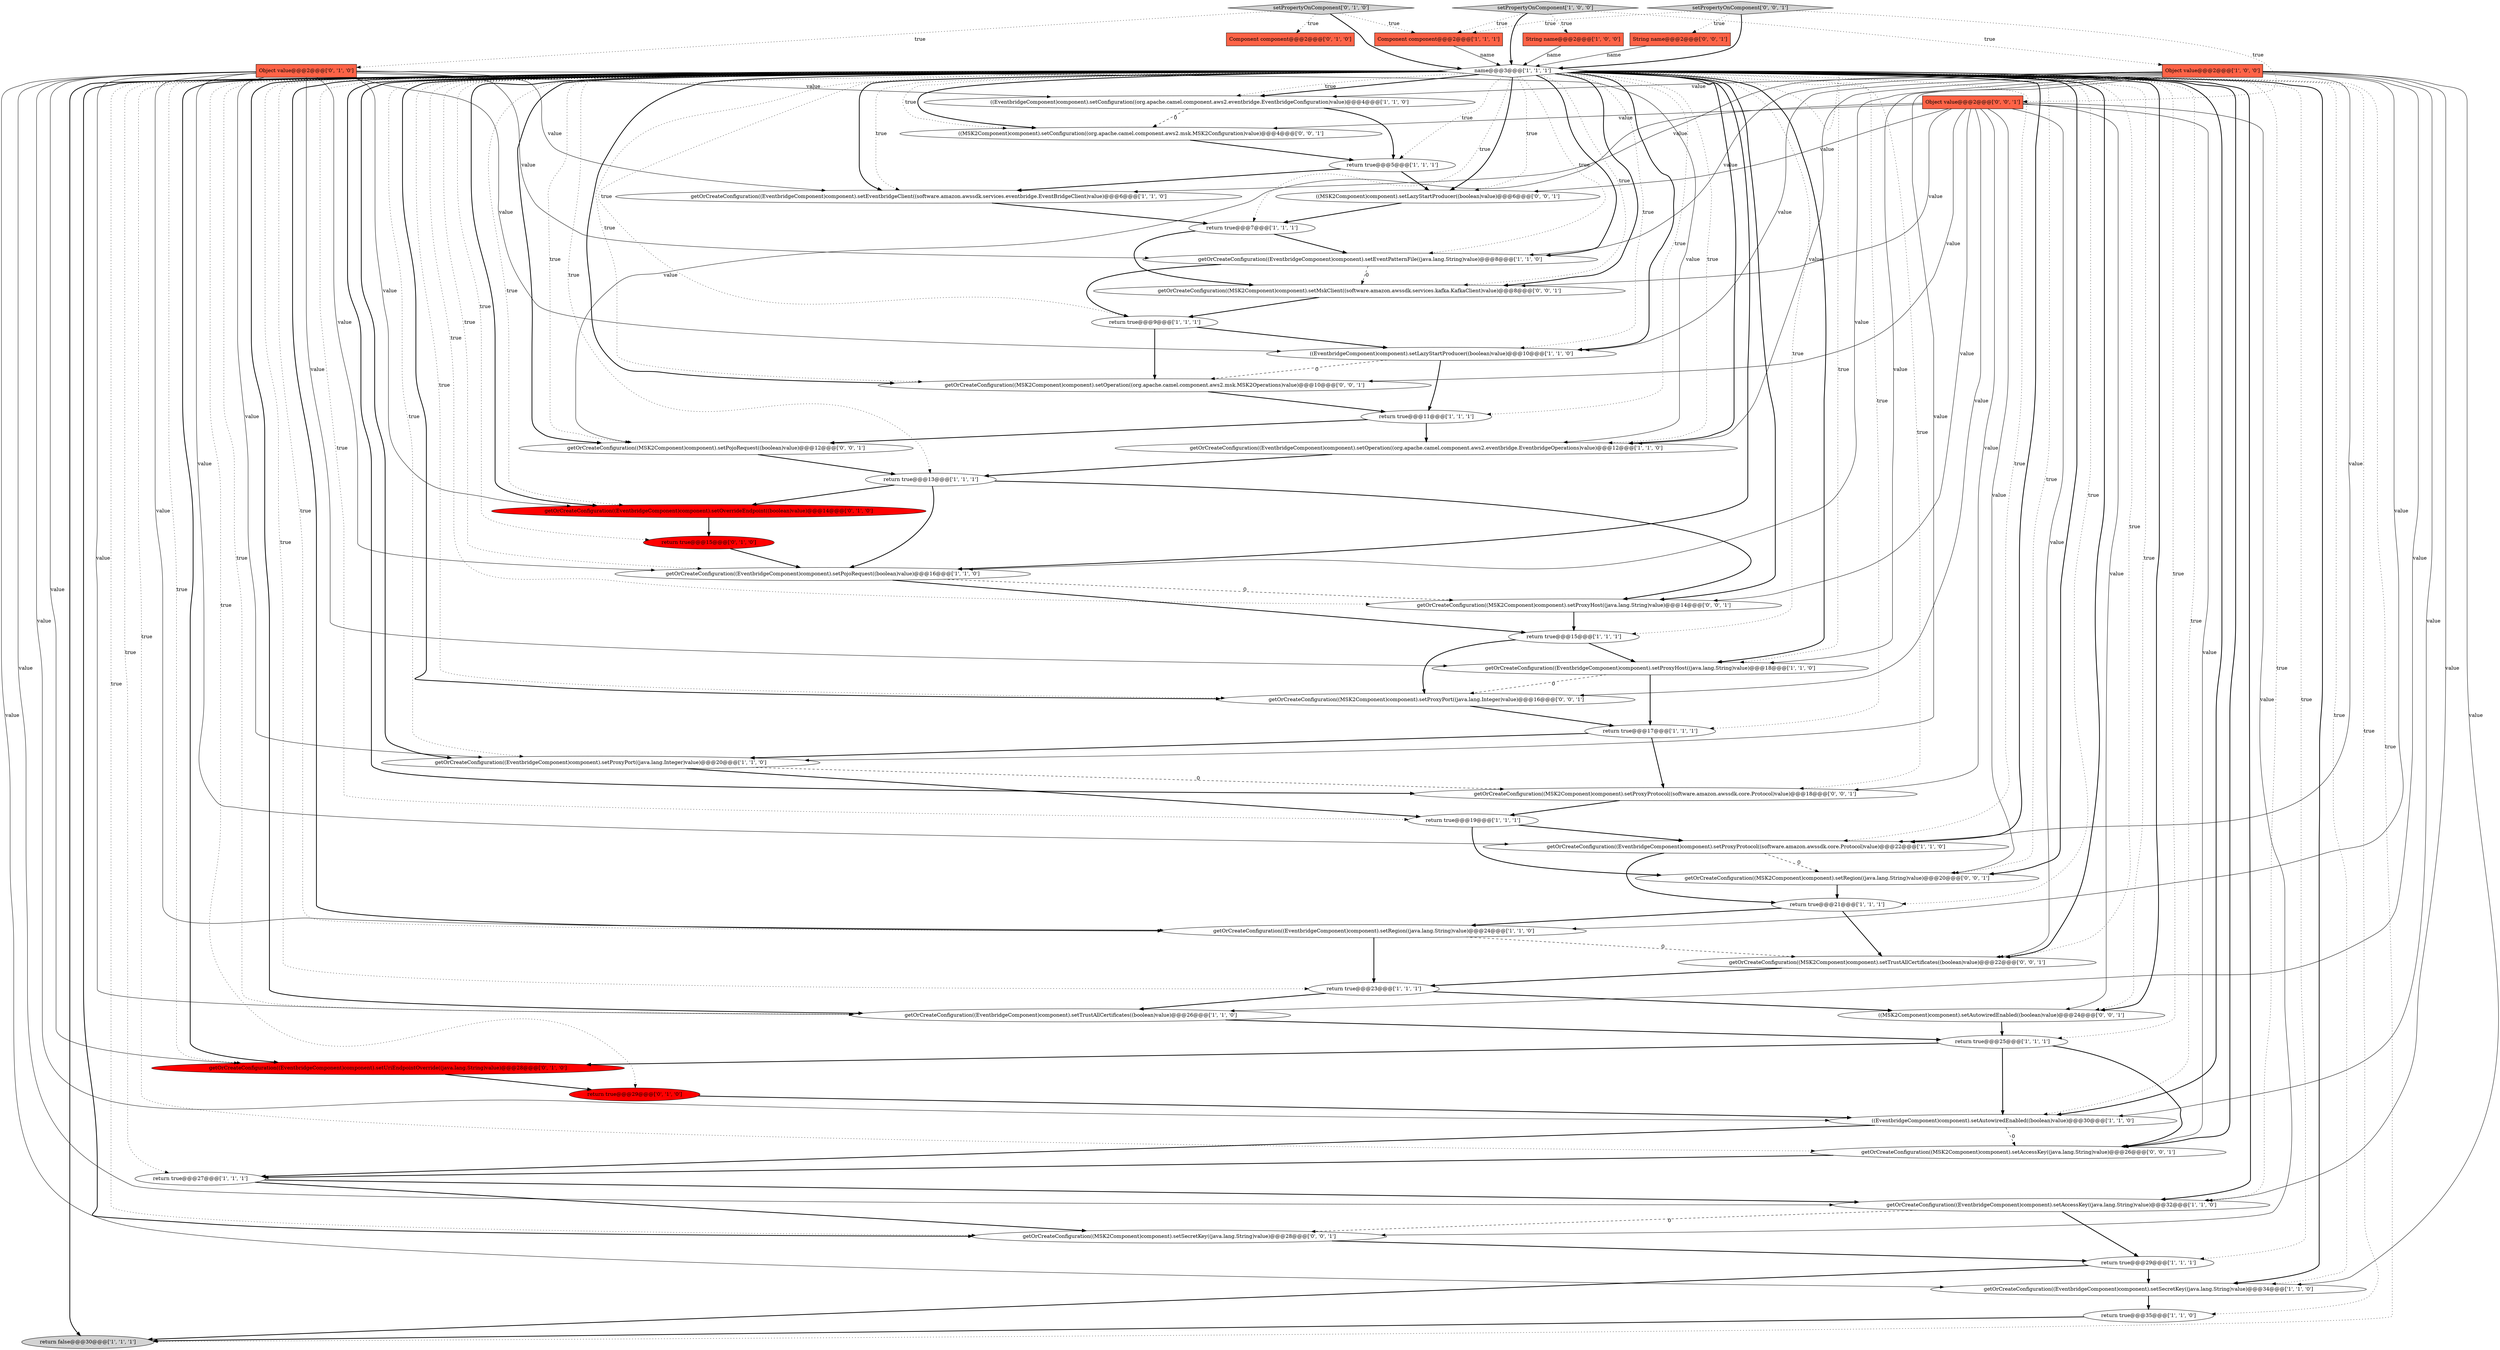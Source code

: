digraph {
7 [style = filled, label = "getOrCreateConfiguration((EventbridgeComponent)component).setEventPatternFile((java.lang.String)value)@@@8@@@['1', '1', '0']", fillcolor = white, shape = ellipse image = "AAA0AAABBB1BBB"];
4 [style = filled, label = "return true@@@13@@@['1', '1', '1']", fillcolor = white, shape = ellipse image = "AAA0AAABBB1BBB"];
10 [style = filled, label = "getOrCreateConfiguration((EventbridgeComponent)component).setEventbridgeClient((software.amazon.awssdk.services.eventbridge.EventBridgeClient)value)@@@6@@@['1', '1', '0']", fillcolor = white, shape = ellipse image = "AAA0AAABBB1BBB"];
13 [style = filled, label = "((EventbridgeComponent)component).setAutowiredEnabled((boolean)value)@@@30@@@['1', '1', '0']", fillcolor = white, shape = ellipse image = "AAA0AAABBB1BBB"];
45 [style = filled, label = "getOrCreateConfiguration((MSK2Component)component).setAccessKey((java.lang.String)value)@@@26@@@['0', '0', '1']", fillcolor = white, shape = ellipse image = "AAA0AAABBB3BBB"];
9 [style = filled, label = "name@@@3@@@['1', '1', '1']", fillcolor = white, shape = diamond image = "AAA0AAABBB1BBB"];
43 [style = filled, label = "getOrCreateConfiguration((MSK2Component)component).setProxyProtocol((software.amazon.awssdk.core.Protocol)value)@@@18@@@['0', '0', '1']", fillcolor = white, shape = ellipse image = "AAA0AAABBB3BBB"];
52 [style = filled, label = "((MSK2Component)component).setAutowiredEnabled((boolean)value)@@@24@@@['0', '0', '1']", fillcolor = white, shape = ellipse image = "AAA0AAABBB3BBB"];
28 [style = filled, label = "Component component@@@2@@@['1', '1', '1']", fillcolor = tomato, shape = box image = "AAA0AAABBB1BBB"];
49 [style = filled, label = "getOrCreateConfiguration((MSK2Component)component).setOperation((org.apache.camel.component.aws2.msk.MSK2Operations)value)@@@10@@@['0', '0', '1']", fillcolor = white, shape = ellipse image = "AAA0AAABBB3BBB"];
38 [style = filled, label = "Component component@@@2@@@['0', '1', '0']", fillcolor = tomato, shape = box image = "AAA0AAABBB2BBB"];
29 [style = filled, label = "return true@@@9@@@['1', '1', '1']", fillcolor = white, shape = ellipse image = "AAA0AAABBB1BBB"];
53 [style = filled, label = "((MSK2Component)component).setConfiguration((org.apache.camel.component.aws2.msk.MSK2Configuration)value)@@@4@@@['0', '0', '1']", fillcolor = white, shape = ellipse image = "AAA0AAABBB3BBB"];
31 [style = filled, label = "getOrCreateConfiguration((EventbridgeComponent)component).setAccessKey((java.lang.String)value)@@@32@@@['1', '1', '0']", fillcolor = white, shape = ellipse image = "AAA0AAABBB1BBB"];
22 [style = filled, label = "((EventbridgeComponent)component).setConfiguration((org.apache.camel.component.aws2.eventbridge.EventbridgeConfiguration)value)@@@4@@@['1', '1', '0']", fillcolor = white, shape = ellipse image = "AAA0AAABBB1BBB"];
40 [style = filled, label = "return true@@@15@@@['0', '1', '0']", fillcolor = red, shape = ellipse image = "AAA1AAABBB2BBB"];
46 [style = filled, label = "getOrCreateConfiguration((MSK2Component)component).setTrustAllCertificates((boolean)value)@@@22@@@['0', '0', '1']", fillcolor = white, shape = ellipse image = "AAA0AAABBB3BBB"];
47 [style = filled, label = "getOrCreateConfiguration((MSK2Component)component).setRegion((java.lang.String)value)@@@20@@@['0', '0', '1']", fillcolor = white, shape = ellipse image = "AAA0AAABBB3BBB"];
17 [style = filled, label = "getOrCreateConfiguration((EventbridgeComponent)component).setPojoRequest((boolean)value)@@@16@@@['1', '1', '0']", fillcolor = white, shape = ellipse image = "AAA0AAABBB1BBB"];
55 [style = filled, label = "getOrCreateConfiguration((MSK2Component)component).setSecretKey((java.lang.String)value)@@@28@@@['0', '0', '1']", fillcolor = white, shape = ellipse image = "AAA0AAABBB3BBB"];
11 [style = filled, label = "return true@@@27@@@['1', '1', '1']", fillcolor = white, shape = ellipse image = "AAA0AAABBB1BBB"];
25 [style = filled, label = "getOrCreateConfiguration((EventbridgeComponent)component).setSecretKey((java.lang.String)value)@@@34@@@['1', '1', '0']", fillcolor = white, shape = ellipse image = "AAA0AAABBB1BBB"];
48 [style = filled, label = "getOrCreateConfiguration((MSK2Component)component).setMskClient((software.amazon.awssdk.services.kafka.KafkaClient)value)@@@8@@@['0', '0', '1']", fillcolor = white, shape = ellipse image = "AAA0AAABBB3BBB"];
20 [style = filled, label = "return true@@@29@@@['1', '1', '1']", fillcolor = white, shape = ellipse image = "AAA0AAABBB1BBB"];
33 [style = filled, label = "getOrCreateConfiguration((EventbridgeComponent)component).setTrustAllCertificates((boolean)value)@@@26@@@['1', '1', '0']", fillcolor = white, shape = ellipse image = "AAA0AAABBB1BBB"];
42 [style = filled, label = "getOrCreateConfiguration((MSK2Component)component).setProxyPort((java.lang.Integer)value)@@@16@@@['0', '0', '1']", fillcolor = white, shape = ellipse image = "AAA0AAABBB3BBB"];
34 [style = filled, label = "setPropertyOnComponent['0', '1', '0']", fillcolor = lightgray, shape = diamond image = "AAA0AAABBB2BBB"];
15 [style = filled, label = "Object value@@@2@@@['1', '0', '0']", fillcolor = tomato, shape = box image = "AAA0AAABBB1BBB"];
16 [style = filled, label = "return false@@@30@@@['1', '1', '1']", fillcolor = lightgray, shape = ellipse image = "AAA0AAABBB1BBB"];
54 [style = filled, label = "((MSK2Component)component).setLazyStartProducer((boolean)value)@@@6@@@['0', '0', '1']", fillcolor = white, shape = ellipse image = "AAA0AAABBB3BBB"];
14 [style = filled, label = "getOrCreateConfiguration((EventbridgeComponent)component).setProxyPort((java.lang.Integer)value)@@@20@@@['1', '1', '0']", fillcolor = white, shape = ellipse image = "AAA0AAABBB1BBB"];
1 [style = filled, label = "getOrCreateConfiguration((EventbridgeComponent)component).setProxyProtocol((software.amazon.awssdk.core.Protocol)value)@@@22@@@['1', '1', '0']", fillcolor = white, shape = ellipse image = "AAA0AAABBB1BBB"];
26 [style = filled, label = "return true@@@35@@@['1', '1', '0']", fillcolor = white, shape = ellipse image = "AAA0AAABBB1BBB"];
50 [style = filled, label = "Object value@@@2@@@['0', '0', '1']", fillcolor = tomato, shape = box image = "AAA0AAABBB3BBB"];
19 [style = filled, label = "return true@@@23@@@['1', '1', '1']", fillcolor = white, shape = ellipse image = "AAA0AAABBB1BBB"];
51 [style = filled, label = "setPropertyOnComponent['0', '0', '1']", fillcolor = lightgray, shape = diamond image = "AAA0AAABBB3BBB"];
0 [style = filled, label = "setPropertyOnComponent['1', '0', '0']", fillcolor = lightgray, shape = diamond image = "AAA0AAABBB1BBB"];
24 [style = filled, label = "((EventbridgeComponent)component).setLazyStartProducer((boolean)value)@@@10@@@['1', '1', '0']", fillcolor = white, shape = ellipse image = "AAA0AAABBB1BBB"];
37 [style = filled, label = "getOrCreateConfiguration((EventbridgeComponent)component).setOverrideEndpoint((boolean)value)@@@14@@@['0', '1', '0']", fillcolor = red, shape = ellipse image = "AAA1AAABBB2BBB"];
56 [style = filled, label = "String name@@@2@@@['0', '0', '1']", fillcolor = tomato, shape = box image = "AAA0AAABBB3BBB"];
27 [style = filled, label = "String name@@@2@@@['1', '0', '0']", fillcolor = tomato, shape = box image = "AAA0AAABBB1BBB"];
36 [style = filled, label = "Object value@@@2@@@['0', '1', '0']", fillcolor = tomato, shape = box image = "AAA0AAABBB2BBB"];
12 [style = filled, label = "return true@@@15@@@['1', '1', '1']", fillcolor = white, shape = ellipse image = "AAA0AAABBB1BBB"];
5 [style = filled, label = "return true@@@19@@@['1', '1', '1']", fillcolor = white, shape = ellipse image = "AAA0AAABBB1BBB"];
39 [style = filled, label = "return true@@@29@@@['0', '1', '0']", fillcolor = red, shape = ellipse image = "AAA1AAABBB2BBB"];
23 [style = filled, label = "return true@@@5@@@['1', '1', '1']", fillcolor = white, shape = ellipse image = "AAA0AAABBB1BBB"];
18 [style = filled, label = "getOrCreateConfiguration((EventbridgeComponent)component).setOperation((org.apache.camel.component.aws2.eventbridge.EventbridgeOperations)value)@@@12@@@['1', '1', '0']", fillcolor = white, shape = ellipse image = "AAA0AAABBB1BBB"];
3 [style = filled, label = "getOrCreateConfiguration((EventbridgeComponent)component).setRegion((java.lang.String)value)@@@24@@@['1', '1', '0']", fillcolor = white, shape = ellipse image = "AAA0AAABBB1BBB"];
2 [style = filled, label = "return true@@@11@@@['1', '1', '1']", fillcolor = white, shape = ellipse image = "AAA0AAABBB1BBB"];
8 [style = filled, label = "getOrCreateConfiguration((EventbridgeComponent)component).setProxyHost((java.lang.String)value)@@@18@@@['1', '1', '0']", fillcolor = white, shape = ellipse image = "AAA0AAABBB1BBB"];
41 [style = filled, label = "getOrCreateConfiguration((MSK2Component)component).setProxyHost((java.lang.String)value)@@@14@@@['0', '0', '1']", fillcolor = white, shape = ellipse image = "AAA0AAABBB3BBB"];
6 [style = filled, label = "return true@@@21@@@['1', '1', '1']", fillcolor = white, shape = ellipse image = "AAA0AAABBB1BBB"];
30 [style = filled, label = "return true@@@17@@@['1', '1', '1']", fillcolor = white, shape = ellipse image = "AAA0AAABBB1BBB"];
32 [style = filled, label = "return true@@@7@@@['1', '1', '1']", fillcolor = white, shape = ellipse image = "AAA0AAABBB1BBB"];
44 [style = filled, label = "getOrCreateConfiguration((MSK2Component)component).setPojoRequest((boolean)value)@@@12@@@['0', '0', '1']", fillcolor = white, shape = ellipse image = "AAA0AAABBB3BBB"];
21 [style = filled, label = "return true@@@25@@@['1', '1', '1']", fillcolor = white, shape = ellipse image = "AAA0AAABBB1BBB"];
35 [style = filled, label = "getOrCreateConfiguration((EventbridgeComponent)component).setUriEndpointOverride((java.lang.String)value)@@@28@@@['0', '1', '0']", fillcolor = red, shape = ellipse image = "AAA1AAABBB2BBB"];
9->53 [style = bold, label=""];
8->30 [style = bold, label=""];
6->3 [style = bold, label=""];
15->10 [style = solid, label="value"];
9->12 [style = dotted, label="true"];
9->35 [style = dotted, label="true"];
34->9 [style = bold, label=""];
48->29 [style = bold, label=""];
50->52 [style = solid, label="value"];
15->1 [style = solid, label="value"];
9->37 [style = dotted, label="true"];
10->32 [style = bold, label=""];
12->42 [style = bold, label=""];
9->10 [style = bold, label=""];
9->43 [style = bold, label=""];
15->22 [style = solid, label="value"];
9->7 [style = bold, label=""];
36->17 [style = solid, label="value"];
9->16 [style = bold, label=""];
9->37 [style = bold, label=""];
36->24 [style = solid, label="value"];
15->13 [style = solid, label="value"];
9->35 [style = bold, label=""];
50->48 [style = solid, label="value"];
22->53 [style = dashed, label="0"];
17->41 [style = dashed, label="0"];
13->45 [style = dashed, label="0"];
50->55 [style = solid, label="value"];
31->55 [style = dashed, label="0"];
20->16 [style = bold, label=""];
3->19 [style = bold, label=""];
9->49 [style = dotted, label="true"];
2->44 [style = bold, label=""];
36->8 [style = solid, label="value"];
9->14 [style = bold, label=""];
9->47 [style = bold, label=""];
30->14 [style = bold, label=""];
9->48 [style = dotted, label="true"];
15->33 [style = solid, label="value"];
6->46 [style = bold, label=""];
31->20 [style = bold, label=""];
21->35 [style = bold, label=""];
9->52 [style = bold, label=""];
52->21 [style = bold, label=""];
9->53 [style = dotted, label="true"];
9->24 [style = bold, label=""];
9->32 [style = dotted, label="true"];
36->25 [style = solid, label="value"];
21->13 [style = bold, label=""];
7->29 [style = bold, label=""];
9->41 [style = dotted, label="true"];
34->28 [style = dotted, label="true"];
9->33 [style = dotted, label="true"];
9->26 [style = dotted, label="true"];
47->6 [style = bold, label=""];
9->33 [style = bold, label=""];
7->48 [style = dashed, label="0"];
9->31 [style = dotted, label="true"];
36->37 [style = solid, label="value"];
2->18 [style = bold, label=""];
9->17 [style = bold, label=""];
9->48 [style = bold, label=""];
32->7 [style = bold, label=""];
15->14 [style = solid, label="value"];
9->42 [style = dotted, label="true"];
27->9 [style = solid, label="name"];
9->21 [style = dotted, label="true"];
9->8 [style = bold, label=""];
51->56 [style = dotted, label="true"];
20->25 [style = bold, label=""];
22->23 [style = bold, label=""];
13->11 [style = bold, label=""];
34->38 [style = dotted, label="true"];
45->11 [style = bold, label=""];
15->3 [style = solid, label="value"];
9->8 [style = dotted, label="true"];
8->42 [style = dashed, label="0"];
9->54 [style = bold, label=""];
26->16 [style = bold, label=""];
5->1 [style = bold, label=""];
56->9 [style = solid, label="name"];
21->45 [style = bold, label=""];
9->24 [style = dotted, label="true"];
50->42 [style = solid, label="value"];
18->4 [style = bold, label=""];
44->4 [style = bold, label=""];
1->47 [style = dashed, label="0"];
50->47 [style = solid, label="value"];
9->13 [style = dotted, label="true"];
9->44 [style = bold, label=""];
25->26 [style = bold, label=""];
36->33 [style = solid, label="value"];
9->43 [style = dotted, label="true"];
40->17 [style = bold, label=""];
23->10 [style = bold, label=""];
9->4 [style = dotted, label="true"];
36->3 [style = solid, label="value"];
9->55 [style = dotted, label="true"];
32->48 [style = bold, label=""];
46->19 [style = bold, label=""];
15->31 [style = solid, label="value"];
9->1 [style = bold, label=""];
9->10 [style = dotted, label="true"];
9->3 [style = dotted, label="true"];
50->46 [style = solid, label="value"];
51->28 [style = dotted, label="true"];
36->35 [style = solid, label="value"];
9->22 [style = bold, label=""];
19->33 [style = bold, label=""];
23->54 [style = bold, label=""];
9->54 [style = dotted, label="true"];
4->17 [style = bold, label=""];
9->42 [style = bold, label=""];
50->53 [style = solid, label="value"];
30->43 [style = bold, label=""];
39->13 [style = bold, label=""];
9->31 [style = bold, label=""];
9->11 [style = dotted, label="true"];
34->36 [style = dotted, label="true"];
51->9 [style = bold, label=""];
35->39 [style = bold, label=""];
9->46 [style = bold, label=""];
3->46 [style = dashed, label="0"];
29->49 [style = bold, label=""];
4->41 [style = bold, label=""];
15->18 [style = solid, label="value"];
36->31 [style = solid, label="value"];
9->44 [style = dotted, label="true"];
11->31 [style = bold, label=""];
15->17 [style = solid, label="value"];
9->19 [style = dotted, label="true"];
36->10 [style = solid, label="value"];
17->12 [style = bold, label=""];
9->18 [style = bold, label=""];
1->6 [style = bold, label=""];
50->49 [style = solid, label="value"];
43->5 [style = bold, label=""];
9->45 [style = dotted, label="true"];
36->7 [style = solid, label="value"];
9->23 [style = dotted, label="true"];
9->52 [style = dotted, label="true"];
12->8 [style = bold, label=""];
36->18 [style = solid, label="value"];
9->46 [style = dotted, label="true"];
50->45 [style = solid, label="value"];
9->20 [style = dotted, label="true"];
9->1 [style = dotted, label="true"];
15->7 [style = solid, label="value"];
9->3 [style = bold, label=""];
49->2 [style = bold, label=""];
53->23 [style = bold, label=""];
36->22 [style = solid, label="value"];
11->55 [style = bold, label=""];
41->12 [style = bold, label=""];
9->16 [style = dotted, label="true"];
9->7 [style = dotted, label="true"];
9->49 [style = bold, label=""];
9->22 [style = dotted, label="true"];
9->30 [style = dotted, label="true"];
14->5 [style = bold, label=""];
24->49 [style = dashed, label="0"];
9->5 [style = dotted, label="true"];
15->8 [style = solid, label="value"];
0->28 [style = dotted, label="true"];
9->29 [style = dotted, label="true"];
0->9 [style = bold, label=""];
24->2 [style = bold, label=""];
36->1 [style = solid, label="value"];
55->20 [style = bold, label=""];
0->15 [style = dotted, label="true"];
9->17 [style = dotted, label="true"];
50->41 [style = solid, label="value"];
9->6 [style = dotted, label="true"];
15->24 [style = solid, label="value"];
9->14 [style = dotted, label="true"];
15->25 [style = solid, label="value"];
9->25 [style = dotted, label="true"];
9->55 [style = bold, label=""];
9->41 [style = bold, label=""];
5->47 [style = bold, label=""];
14->43 [style = dashed, label="0"];
50->54 [style = solid, label="value"];
28->9 [style = solid, label="name"];
4->37 [style = bold, label=""];
42->30 [style = bold, label=""];
36->13 [style = solid, label="value"];
9->45 [style = bold, label=""];
9->2 [style = dotted, label="true"];
9->25 [style = bold, label=""];
50->44 [style = solid, label="value"];
9->39 [style = dotted, label="true"];
9->18 [style = dotted, label="true"];
9->47 [style = dotted, label="true"];
54->32 [style = bold, label=""];
9->40 [style = dotted, label="true"];
51->50 [style = dotted, label="true"];
0->27 [style = dotted, label="true"];
33->21 [style = bold, label=""];
29->24 [style = bold, label=""];
36->14 [style = solid, label="value"];
37->40 [style = bold, label=""];
50->43 [style = solid, label="value"];
19->52 [style = bold, label=""];
9->13 [style = bold, label=""];
}
